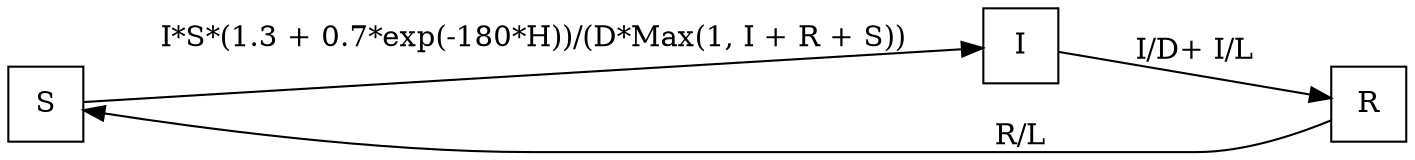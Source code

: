 // viztest
strict digraph {
	rankdir=LR
	node [shape=square]
	edge [minlen=2.0]
	S -> I [label="I*S*(1.3 + 0.7*exp(-180*H))/(D*Max(1, I + R + S))"]
	I -> R [label="I/D"]
	I -> R [label="I/D+ I/L"]
	R -> S [label="R/L"]
}
